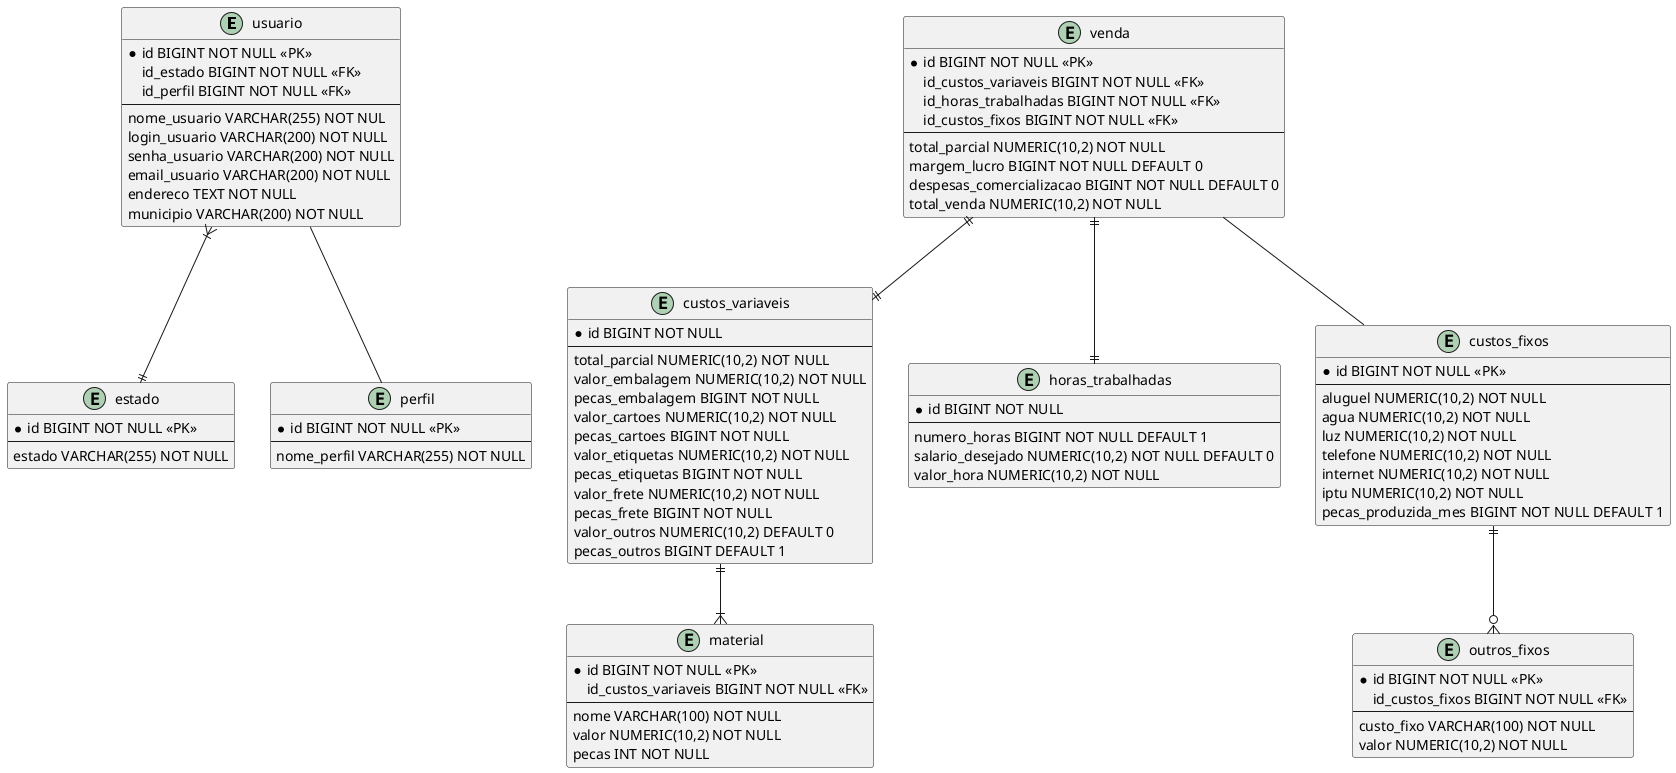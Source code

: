 @startuml Banco

entity usuario {
    *id BIGINT NOT NULL <<PK>>
    id_estado BIGINT NOT NULL <<FK>>
    id_perfil BIGINT NOT NULL <<FK>>
    --
    nome_usuario VARCHAR(255) NOT NUL
    login_usuario VARCHAR(200) NOT NULL
    senha_usuario VARCHAR(200) NOT NULL
    email_usuario VARCHAR(200) NOT NULL
    endereco TEXT NOT NULL
    municipio VARCHAR(200) NOT NULL
}

entity estado {
    *id BIGINT NOT NULL <<PK>>
    --
    estado VARCHAR(255) NOT NULL
}

entity perfil {
    *id BIGINT NOT NULL <<PK>>
    --
    nome_perfil VARCHAR(255) NOT NULL
}

entity custos_variaveis {
    *id BIGINT NOT NULL
    --
    total_parcial NUMERIC(10,2) NOT NULL
    valor_embalagem NUMERIC(10,2) NOT NULL
    pecas_embalagem BIGINT NOT NULL
    valor_cartoes NUMERIC(10,2) NOT NULL
    pecas_cartoes BIGINT NOT NULL
    valor_etiquetas NUMERIC(10,2) NOT NULL
    pecas_etiquetas BIGINT NOT NULL
    valor_frete NUMERIC(10,2) NOT NULL
    pecas_frete BIGINT NOT NULL
    valor_outros NUMERIC(10,2) DEFAULT 0
    pecas_outros BIGINT DEFAULT 1
}

entity horas_trabalhadas {
    *id BIGINT NOT NULL
    --
    numero_horas BIGINT NOT NULL DEFAULT 1
    salario_desejado NUMERIC(10,2) NOT NULL DEFAULT 0
    valor_hora NUMERIC(10,2) NOT NULL 
}

entity custos_fixos {
    *id BIGINT NOT NULL <<PK>>
    --
    aluguel NUMERIC(10,2) NOT NULL
    agua NUMERIC(10,2) NOT NULL
    luz NUMERIC(10,2) NOT NULL
    telefone NUMERIC(10,2) NOT NULL
    internet NUMERIC(10,2) NOT NULL
    iptu NUMERIC(10,2) NOT NULL
    pecas_produzida_mes BIGINT NOT NULL DEFAULT 1
}

entity outros_fixos {
    *id BIGINT NOT NULL <<PK>>
    id_custos_fixos BIGINT NOT NULL <<FK>>
    --
    custo_fixo VARCHAR(100) NOT NULL
    valor NUMERIC(10,2) NOT NULL
}

entity material {
    *id BIGINT NOT NULL <<PK>>
    id_custos_variaveis BIGINT NOT NULL <<FK>>
    --
    nome VARCHAR(100) NOT NULL
    valor NUMERIC(10,2) NOT NULL
    pecas INT NOT NULL
}

entity venda {
    *id BIGINT NOT NULL <<PK>>
    id_custos_variaveis BIGINT NOT NULL <<FK>>
    id_horas_trabalhadas BIGINT NOT NULL <<FK>>
    id_custos_fixos BIGINT NOT NULL <<FK>>
    --
    total_parcial NUMERIC(10,2) NOT NULL
    margem_lucro BIGINT NOT NULL DEFAULT 0
    despesas_comercializacao BIGINT NOT NULL DEFAULT 0
    total_venda NUMERIC(10,2) NOT NULL
}

usuario }|--|| estado
usuario -- perfil
venda ||--|| custos_variaveis
venda ||--|| horas_trabalhadas
venda -- custos_fixos
custos_variaveis ||--|{ material
custos_fixos ||--o{ outros_fixos

@enduml
